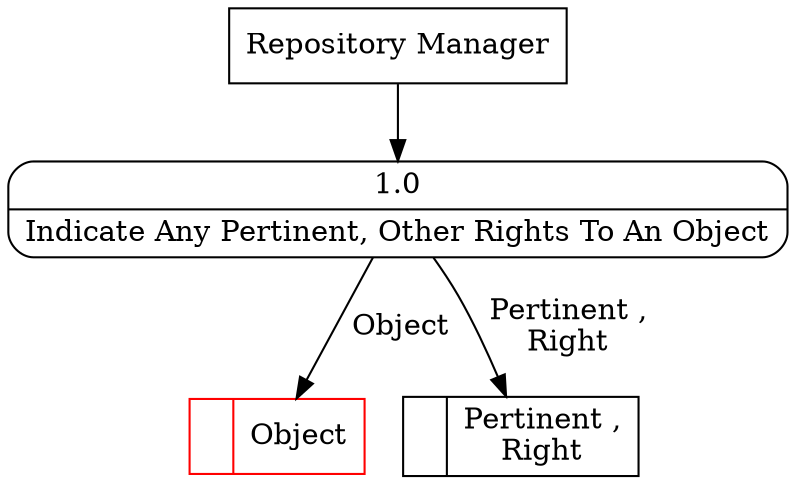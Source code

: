 digraph dfd2{ 
node[shape=record]
200 [label="<f0>  |<f1> Object " color=red];
201 [label="<f0>  |<f1> Pertinent ,\nRight " ];
202 [label="Repository Manager" shape=box];
203 [label="{<f0> 1.0|<f1> Indicate Any Pertinent, Other Rights To An Object }" shape=Mrecord];
202 -> 203
203 -> 201 [label="Pertinent ,\nRight"]
203 -> 200 [label="Object"]
}